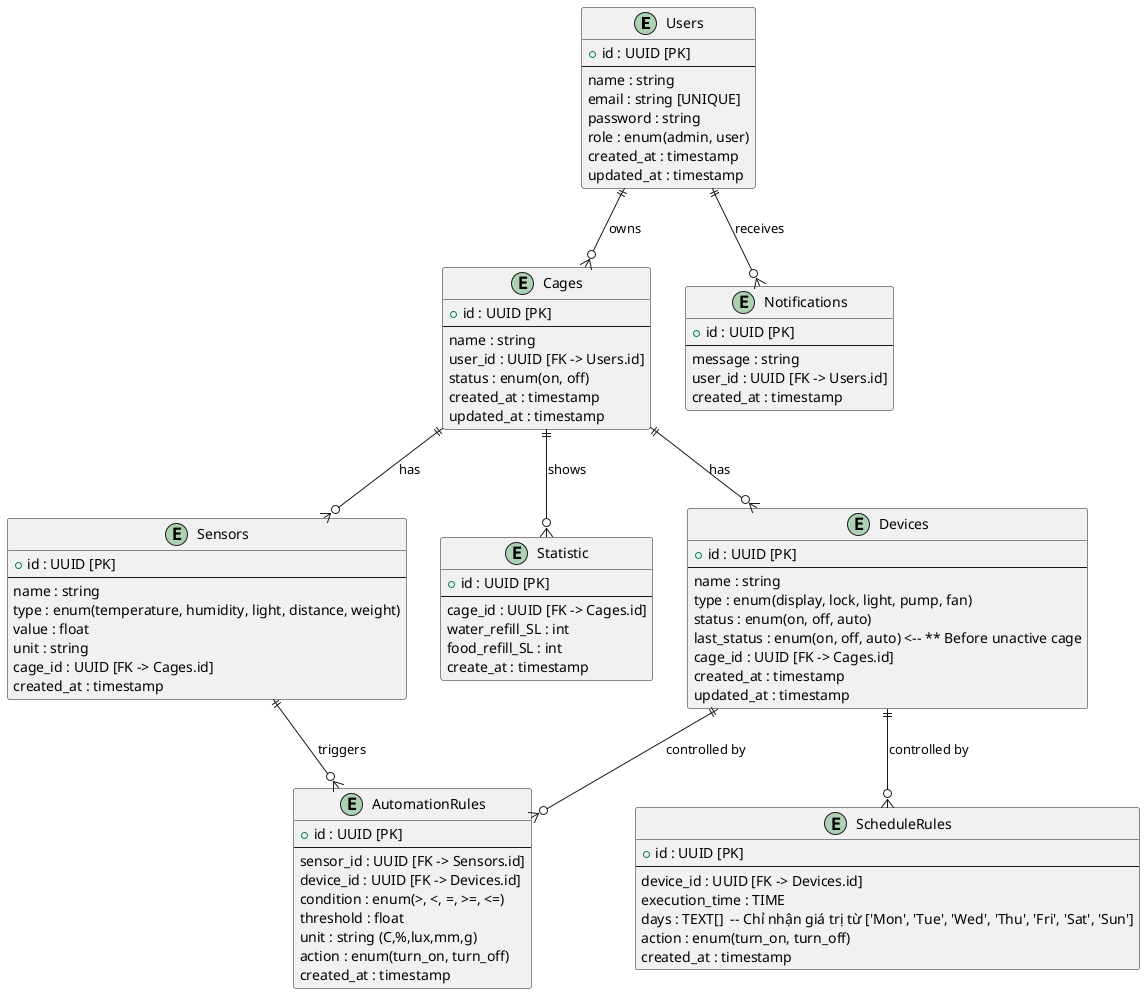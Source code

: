 @startuml ERD
entity "Users" as U {
  + id : UUID [PK]
  --
  name : string
  email : string [UNIQUE]
  password : string
  role : enum(admin, user)
  created_at : timestamp
  updated_at : timestamp
}

entity "Cages" as C {
  + id : UUID [PK]
  --
  name : string
  user_id : UUID [FK -> Users.id]
  status : enum(on, off)
  created_at : timestamp
  updated_at : timestamp
}

entity "Sensors" as S {
  + id : UUID [PK]
  --
  name : string
  type : enum(temperature, humidity, light, distance, weight)
  value : float
  unit : string
  cage_id : UUID [FK -> Cages.id]
  created_at : timestamp
}

entity "Statistic" as ST{
  + id : UUID [PK]
  --
  cage_id : UUID [FK -> Cages.id]
  water_refill_SL : int
  food_refill_SL : int
  create_at : timestamp
}

entity "Devices" as D {
  + id : UUID [PK]
  --
  name : string
  type : enum(display, lock, light, pump, fan)
  status : enum(on, off, auto)
  last_status : enum(on, off, auto) <-- ** Before unactive cage
  cage_id : UUID [FK -> Cages.id]
  created_at : timestamp
  updated_at : timestamp
}

entity "AutomationRules" as AR {
  + id : UUID [PK]
  --
  sensor_id : UUID [FK -> Sensors.id]
  device_id : UUID [FK -> Devices.id]
  condition : enum(>, <, =, >=, <=)
  threshold : float
  unit : string (C,%,lux,mm,g)
  action : enum(turn_on, turn_off)
  created_at : timestamp
}

entity "ScheduleRules" as SR {
  + id : UUID [PK]
  --
  device_id : UUID [FK -> Devices.id]
  execution_time : TIME
  days : TEXT[]  -- Chỉ nhận giá trị từ ['Mon', 'Tue', 'Wed', 'Thu', 'Fri', 'Sat', 'Sun']
  action : enum(turn_on, turn_off)
  created_at : timestamp
}


entity "Notifications" as N {
  + id : UUID [PK]
  --
  message : string
  user_id : UUID [FK -> Users.id]
  created_at : timestamp
}

U ||--o{ C : "owns"
C ||--o{ S : "has"
C ||--o{ D : "has"
S ||--o{ AR : "triggers"
D ||--o{ AR : "controlled by"
D ||--o{ SR : "controlled by"
U ||--o{ N : "receives"
C ||--o{ ST : "shows"
@enduml
